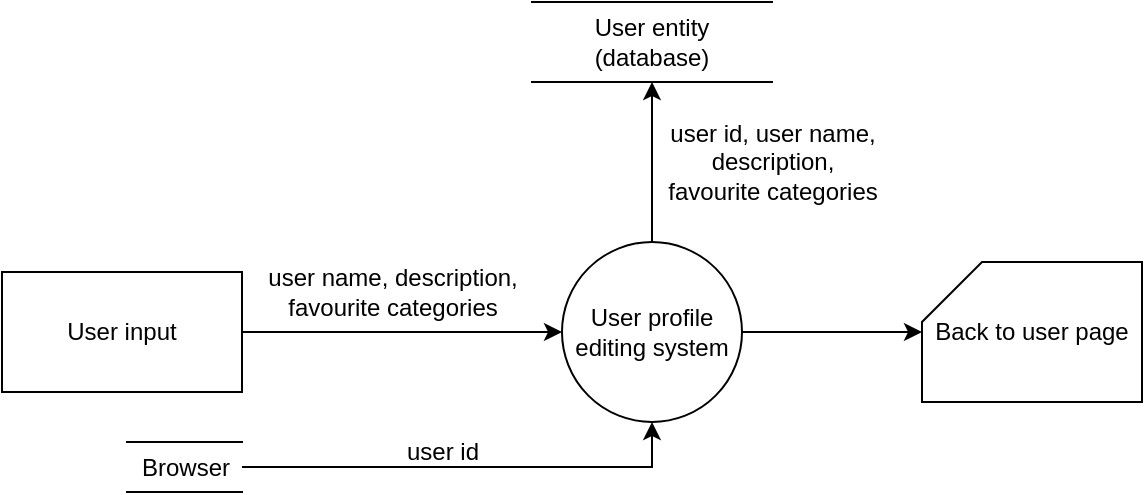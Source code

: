 <mxfile version="20.8.22" type="github"><diagram name="Page-1" id="r9tSaGeDcgs7jtNqw3tK"><mxGraphModel dx="1224" dy="667" grid="1" gridSize="10" guides="1" tooltips="1" connect="1" arrows="1" fold="1" page="1" pageScale="1" pageWidth="1169" pageHeight="827" math="0" shadow="0"><root><mxCell id="0"/><mxCell id="1" parent="0"/><mxCell id="J9P78J0RcVJPmbOHqAw_-4" value="" style="edgeStyle=orthogonalEdgeStyle;rounded=0;orthogonalLoop=1;jettySize=auto;html=1;" edge="1" parent="1" source="J9P78J0RcVJPmbOHqAw_-1" target="J9P78J0RcVJPmbOHqAw_-2"><mxGeometry relative="1" as="geometry"/></mxCell><mxCell id="J9P78J0RcVJPmbOHqAw_-1" value="User input" style="rounded=0;whiteSpace=wrap;html=1;" vertex="1" parent="1"><mxGeometry x="160" y="165" width="120" height="60" as="geometry"/></mxCell><mxCell id="J9P78J0RcVJPmbOHqAw_-13" style="edgeStyle=orthogonalEdgeStyle;rounded=0;orthogonalLoop=1;jettySize=auto;html=1;exitX=0.5;exitY=0;exitDx=0;exitDy=0;entryX=0.5;entryY=1;entryDx=0;entryDy=0;" edge="1" parent="1" source="J9P78J0RcVJPmbOHqAw_-2" target="J9P78J0RcVJPmbOHqAw_-12"><mxGeometry relative="1" as="geometry"/></mxCell><mxCell id="J9P78J0RcVJPmbOHqAw_-17" value="" style="edgeStyle=orthogonalEdgeStyle;rounded=0;orthogonalLoop=1;jettySize=auto;html=1;" edge="1" parent="1" source="J9P78J0RcVJPmbOHqAw_-2" target="J9P78J0RcVJPmbOHqAw_-16"><mxGeometry relative="1" as="geometry"/></mxCell><mxCell id="J9P78J0RcVJPmbOHqAw_-2" value="User profile editing system" style="ellipse;whiteSpace=wrap;html=1;aspect=fixed;" vertex="1" parent="1"><mxGeometry x="440" y="150" width="90" height="90" as="geometry"/></mxCell><mxCell id="J9P78J0RcVJPmbOHqAw_-6" value="user name, description, &lt;br&gt;favourite categories" style="text;html=1;align=center;verticalAlign=middle;resizable=0;points=[];autosize=1;strokeColor=none;fillColor=none;" vertex="1" parent="1"><mxGeometry x="280" y="155" width="150" height="40" as="geometry"/></mxCell><mxCell id="J9P78J0RcVJPmbOHqAw_-11" style="edgeStyle=orthogonalEdgeStyle;rounded=0;orthogonalLoop=1;jettySize=auto;html=1;exitX=1;exitY=0.5;exitDx=0;exitDy=0;entryX=0.5;entryY=1;entryDx=0;entryDy=0;" edge="1" parent="1" source="J9P78J0RcVJPmbOHqAw_-9" target="J9P78J0RcVJPmbOHqAw_-2"><mxGeometry relative="1" as="geometry"/></mxCell><mxCell id="J9P78J0RcVJPmbOHqAw_-9" value="Browser" style="shape=partialRectangle;whiteSpace=wrap;html=1;left=0;right=0;fillColor=none;rounded=0;strokeColor=default;fontFamily=Helvetica;fontSize=12;fontColor=default;" vertex="1" parent="1"><mxGeometry x="222.5" y="250" width="57.5" height="25" as="geometry"/></mxCell><mxCell id="J9P78J0RcVJPmbOHqAw_-10" value="user id" style="text;html=1;align=center;verticalAlign=middle;resizable=0;points=[];autosize=1;strokeColor=none;fillColor=none;" vertex="1" parent="1"><mxGeometry x="350" y="240" width="60" height="30" as="geometry"/></mxCell><mxCell id="J9P78J0RcVJPmbOHqAw_-12" value="User entity (database)" style="shape=partialRectangle;whiteSpace=wrap;html=1;left=0;right=0;fillColor=none;rounded=0;strokeColor=default;fontFamily=Helvetica;fontSize=12;fontColor=default;" vertex="1" parent="1"><mxGeometry x="425" y="30" width="120" height="40" as="geometry"/></mxCell><mxCell id="J9P78J0RcVJPmbOHqAw_-14" value="user id, user name, &lt;br&gt;description,&lt;br&gt;favourite categories" style="text;html=1;align=center;verticalAlign=middle;resizable=0;points=[];autosize=1;strokeColor=none;fillColor=none;" vertex="1" parent="1"><mxGeometry x="480" y="80" width="130" height="60" as="geometry"/></mxCell><mxCell id="J9P78J0RcVJPmbOHqAw_-16" value="Back to user page" style="shape=card;whiteSpace=wrap;html=1;" vertex="1" parent="1"><mxGeometry x="620" y="160" width="110" height="70" as="geometry"/></mxCell></root></mxGraphModel></diagram></mxfile>